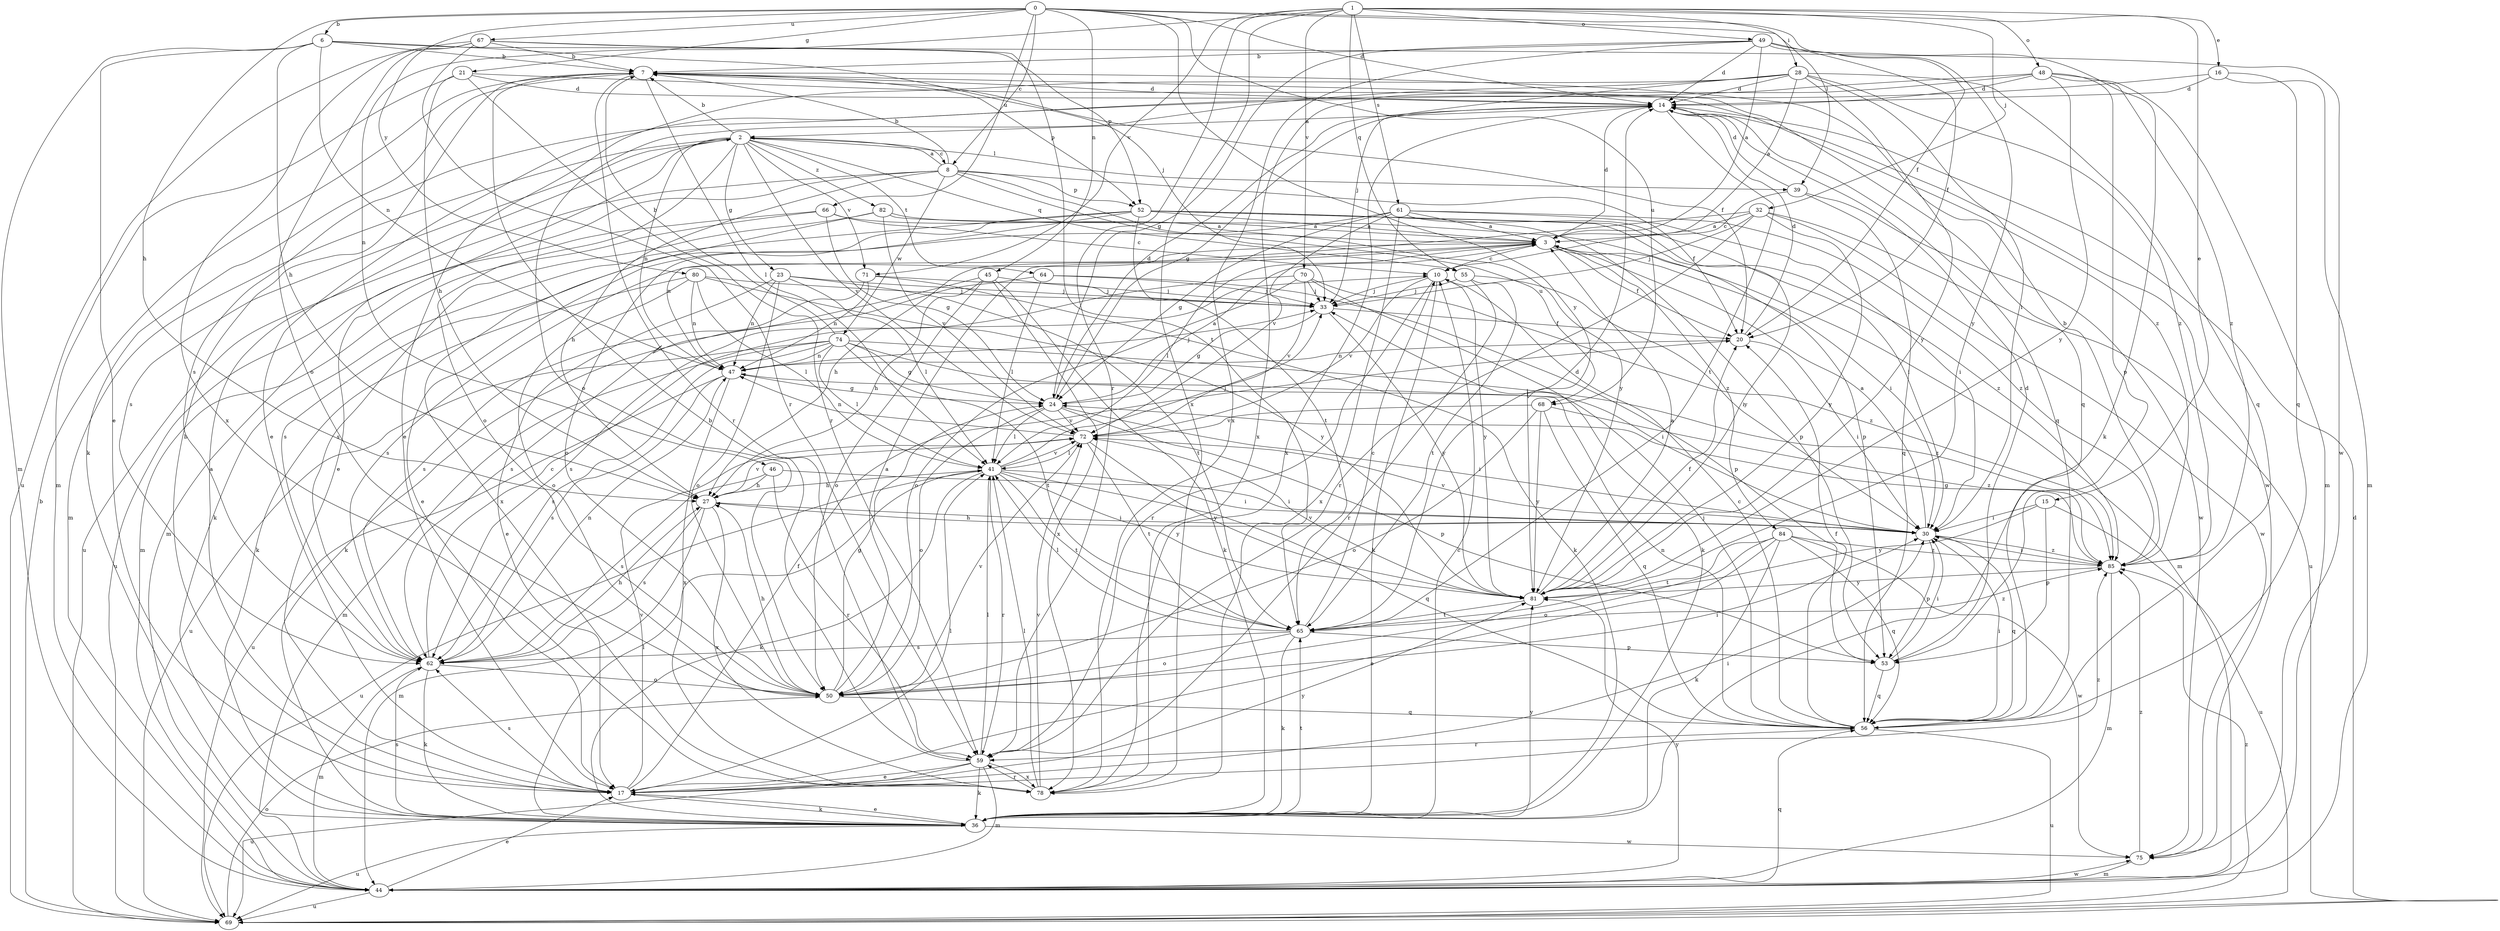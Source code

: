 strict digraph  {
0;
1;
2;
3;
6;
7;
8;
10;
14;
15;
16;
17;
20;
21;
23;
24;
27;
28;
30;
32;
33;
36;
39;
41;
44;
45;
46;
47;
48;
49;
50;
52;
53;
55;
56;
59;
61;
62;
64;
65;
66;
67;
68;
69;
70;
71;
72;
74;
75;
78;
80;
81;
82;
84;
85;
0 -> 6  [label=b];
0 -> 8  [label=c];
0 -> 14  [label=d];
0 -> 20  [label=f];
0 -> 21  [label=g];
0 -> 27  [label=h];
0 -> 39  [label=l];
0 -> 45  [label=n];
0 -> 66  [label=u];
0 -> 67  [label=u];
0 -> 68  [label=u];
0 -> 80  [label=y];
0 -> 81  [label=y];
1 -> 15  [label=e];
1 -> 16  [label=e];
1 -> 28  [label=i];
1 -> 32  [label=j];
1 -> 46  [label=n];
1 -> 48  [label=o];
1 -> 49  [label=o];
1 -> 55  [label=q];
1 -> 59  [label=r];
1 -> 61  [label=s];
1 -> 70  [label=v];
1 -> 71  [label=v];
1 -> 78  [label=x];
2 -> 7  [label=b];
2 -> 8  [label=c];
2 -> 17  [label=e];
2 -> 23  [label=g];
2 -> 39  [label=l];
2 -> 44  [label=m];
2 -> 47  [label=n];
2 -> 50  [label=o];
2 -> 55  [label=q];
2 -> 62  [label=s];
2 -> 64  [label=t];
2 -> 71  [label=v];
2 -> 72  [label=v];
2 -> 82  [label=z];
3 -> 10  [label=c];
3 -> 14  [label=d];
3 -> 20  [label=f];
3 -> 27  [label=h];
3 -> 30  [label=i];
3 -> 41  [label=l];
3 -> 44  [label=m];
3 -> 62  [label=s];
3 -> 84  [label=z];
6 -> 7  [label=b];
6 -> 17  [label=e];
6 -> 27  [label=h];
6 -> 33  [label=j];
6 -> 44  [label=m];
6 -> 47  [label=n];
6 -> 52  [label=p];
7 -> 14  [label=d];
7 -> 20  [label=f];
7 -> 36  [label=k];
7 -> 41  [label=l];
7 -> 52  [label=p];
7 -> 56  [label=q];
7 -> 59  [label=r];
8 -> 2  [label=a];
8 -> 7  [label=b];
8 -> 20  [label=f];
8 -> 27  [label=h];
8 -> 44  [label=m];
8 -> 52  [label=p];
8 -> 68  [label=u];
8 -> 69  [label=u];
8 -> 74  [label=w];
8 -> 81  [label=y];
10 -> 33  [label=j];
10 -> 36  [label=k];
10 -> 59  [label=r];
10 -> 72  [label=v];
10 -> 81  [label=y];
14 -> 2  [label=a];
14 -> 24  [label=g];
14 -> 56  [label=q];
14 -> 65  [label=t];
14 -> 75  [label=w];
14 -> 78  [label=x];
15 -> 30  [label=i];
15 -> 53  [label=p];
15 -> 69  [label=u];
15 -> 81  [label=y];
16 -> 14  [label=d];
16 -> 44  [label=m];
16 -> 56  [label=q];
16 -> 62  [label=s];
17 -> 2  [label=a];
17 -> 7  [label=b];
17 -> 20  [label=f];
17 -> 30  [label=i];
17 -> 36  [label=k];
17 -> 41  [label=l];
17 -> 62  [label=s];
17 -> 72  [label=v];
17 -> 81  [label=y];
17 -> 85  [label=z];
20 -> 14  [label=d];
20 -> 30  [label=i];
20 -> 47  [label=n];
21 -> 14  [label=d];
21 -> 27  [label=h];
21 -> 44  [label=m];
21 -> 59  [label=r];
21 -> 85  [label=z];
23 -> 17  [label=e];
23 -> 33  [label=j];
23 -> 41  [label=l];
23 -> 47  [label=n];
23 -> 50  [label=o];
23 -> 65  [label=t];
24 -> 3  [label=a];
24 -> 14  [label=d];
24 -> 30  [label=i];
24 -> 41  [label=l];
24 -> 50  [label=o];
24 -> 53  [label=p];
24 -> 72  [label=v];
27 -> 30  [label=i];
27 -> 44  [label=m];
27 -> 62  [label=s];
27 -> 72  [label=v];
27 -> 78  [label=x];
28 -> 3  [label=a];
28 -> 14  [label=d];
28 -> 17  [label=e];
28 -> 30  [label=i];
28 -> 33  [label=j];
28 -> 50  [label=o];
28 -> 56  [label=q];
28 -> 81  [label=y];
28 -> 85  [label=z];
30 -> 3  [label=a];
30 -> 27  [label=h];
30 -> 53  [label=p];
30 -> 56  [label=q];
30 -> 72  [label=v];
30 -> 85  [label=z];
32 -> 3  [label=a];
32 -> 33  [label=j];
32 -> 47  [label=n];
32 -> 59  [label=r];
32 -> 69  [label=u];
32 -> 75  [label=w];
32 -> 81  [label=y];
33 -> 20  [label=f];
33 -> 24  [label=g];
33 -> 81  [label=y];
36 -> 10  [label=c];
36 -> 17  [label=e];
36 -> 41  [label=l];
36 -> 62  [label=s];
36 -> 65  [label=t];
36 -> 69  [label=u];
36 -> 75  [label=w];
36 -> 81  [label=y];
39 -> 10  [label=c];
39 -> 14  [label=d];
39 -> 56  [label=q];
39 -> 75  [label=w];
41 -> 27  [label=h];
41 -> 30  [label=i];
41 -> 33  [label=j];
41 -> 36  [label=k];
41 -> 56  [label=q];
41 -> 59  [label=r];
41 -> 65  [label=t];
41 -> 69  [label=u];
41 -> 72  [label=v];
41 -> 81  [label=y];
44 -> 17  [label=e];
44 -> 56  [label=q];
44 -> 69  [label=u];
44 -> 75  [label=w];
44 -> 81  [label=y];
45 -> 27  [label=h];
45 -> 33  [label=j];
45 -> 36  [label=k];
45 -> 50  [label=o];
45 -> 62  [label=s];
45 -> 78  [label=x];
46 -> 27  [label=h];
46 -> 30  [label=i];
46 -> 59  [label=r];
46 -> 62  [label=s];
47 -> 24  [label=g];
47 -> 33  [label=j];
47 -> 62  [label=s];
47 -> 69  [label=u];
47 -> 78  [label=x];
48 -> 14  [label=d];
48 -> 17  [label=e];
48 -> 44  [label=m];
48 -> 53  [label=p];
48 -> 78  [label=x];
48 -> 81  [label=y];
48 -> 85  [label=z];
49 -> 3  [label=a];
49 -> 7  [label=b];
49 -> 14  [label=d];
49 -> 20  [label=f];
49 -> 24  [label=g];
49 -> 36  [label=k];
49 -> 78  [label=x];
49 -> 81  [label=y];
50 -> 3  [label=a];
50 -> 24  [label=g];
50 -> 27  [label=h];
50 -> 30  [label=i];
50 -> 56  [label=q];
50 -> 72  [label=v];
52 -> 3  [label=a];
52 -> 30  [label=i];
52 -> 36  [label=k];
52 -> 50  [label=o];
52 -> 53  [label=p];
52 -> 62  [label=s];
52 -> 65  [label=t];
52 -> 85  [label=z];
53 -> 14  [label=d];
53 -> 30  [label=i];
53 -> 56  [label=q];
55 -> 30  [label=i];
55 -> 33  [label=j];
55 -> 59  [label=r];
55 -> 65  [label=t];
56 -> 10  [label=c];
56 -> 20  [label=f];
56 -> 30  [label=i];
56 -> 33  [label=j];
56 -> 47  [label=n];
56 -> 59  [label=r];
56 -> 69  [label=u];
59 -> 7  [label=b];
59 -> 17  [label=e];
59 -> 36  [label=k];
59 -> 41  [label=l];
59 -> 44  [label=m];
59 -> 69  [label=u];
59 -> 78  [label=x];
61 -> 3  [label=a];
61 -> 17  [label=e];
61 -> 24  [label=g];
61 -> 30  [label=i];
61 -> 72  [label=v];
61 -> 78  [label=x];
61 -> 81  [label=y];
61 -> 85  [label=z];
62 -> 10  [label=c];
62 -> 27  [label=h];
62 -> 36  [label=k];
62 -> 44  [label=m];
62 -> 47  [label=n];
62 -> 50  [label=o];
64 -> 33  [label=j];
64 -> 36  [label=k];
64 -> 41  [label=l];
64 -> 53  [label=p];
65 -> 10  [label=c];
65 -> 14  [label=d];
65 -> 36  [label=k];
65 -> 41  [label=l];
65 -> 50  [label=o];
65 -> 53  [label=p];
65 -> 62  [label=s];
65 -> 85  [label=z];
66 -> 3  [label=a];
66 -> 10  [label=c];
66 -> 24  [label=g];
66 -> 44  [label=m];
66 -> 69  [label=u];
67 -> 7  [label=b];
67 -> 50  [label=o];
67 -> 59  [label=r];
67 -> 65  [label=t];
67 -> 69  [label=u];
67 -> 75  [label=w];
67 -> 78  [label=x];
68 -> 50  [label=o];
68 -> 56  [label=q];
68 -> 72  [label=v];
68 -> 81  [label=y];
68 -> 85  [label=z];
69 -> 7  [label=b];
69 -> 14  [label=d];
69 -> 50  [label=o];
69 -> 85  [label=z];
70 -> 33  [label=j];
70 -> 36  [label=k];
70 -> 50  [label=o];
70 -> 62  [label=s];
70 -> 72  [label=v];
70 -> 85  [label=z];
71 -> 33  [label=j];
71 -> 36  [label=k];
71 -> 47  [label=n];
71 -> 62  [label=s];
72 -> 41  [label=l];
72 -> 47  [label=n];
72 -> 65  [label=t];
72 -> 81  [label=y];
74 -> 7  [label=b];
74 -> 24  [label=g];
74 -> 30  [label=i];
74 -> 41  [label=l];
74 -> 44  [label=m];
74 -> 47  [label=n];
74 -> 62  [label=s];
74 -> 65  [label=t];
74 -> 69  [label=u];
74 -> 85  [label=z];
75 -> 44  [label=m];
75 -> 85  [label=z];
78 -> 41  [label=l];
78 -> 59  [label=r];
78 -> 72  [label=v];
80 -> 33  [label=j];
80 -> 36  [label=k];
80 -> 41  [label=l];
80 -> 47  [label=n];
80 -> 50  [label=o];
80 -> 81  [label=y];
81 -> 3  [label=a];
81 -> 20  [label=f];
81 -> 65  [label=t];
81 -> 72  [label=v];
82 -> 3  [label=a];
82 -> 53  [label=p];
82 -> 62  [label=s];
82 -> 72  [label=v];
82 -> 78  [label=x];
84 -> 17  [label=e];
84 -> 36  [label=k];
84 -> 50  [label=o];
84 -> 56  [label=q];
84 -> 65  [label=t];
84 -> 75  [label=w];
84 -> 85  [label=z];
85 -> 7  [label=b];
85 -> 24  [label=g];
85 -> 30  [label=i];
85 -> 44  [label=m];
85 -> 81  [label=y];
}
